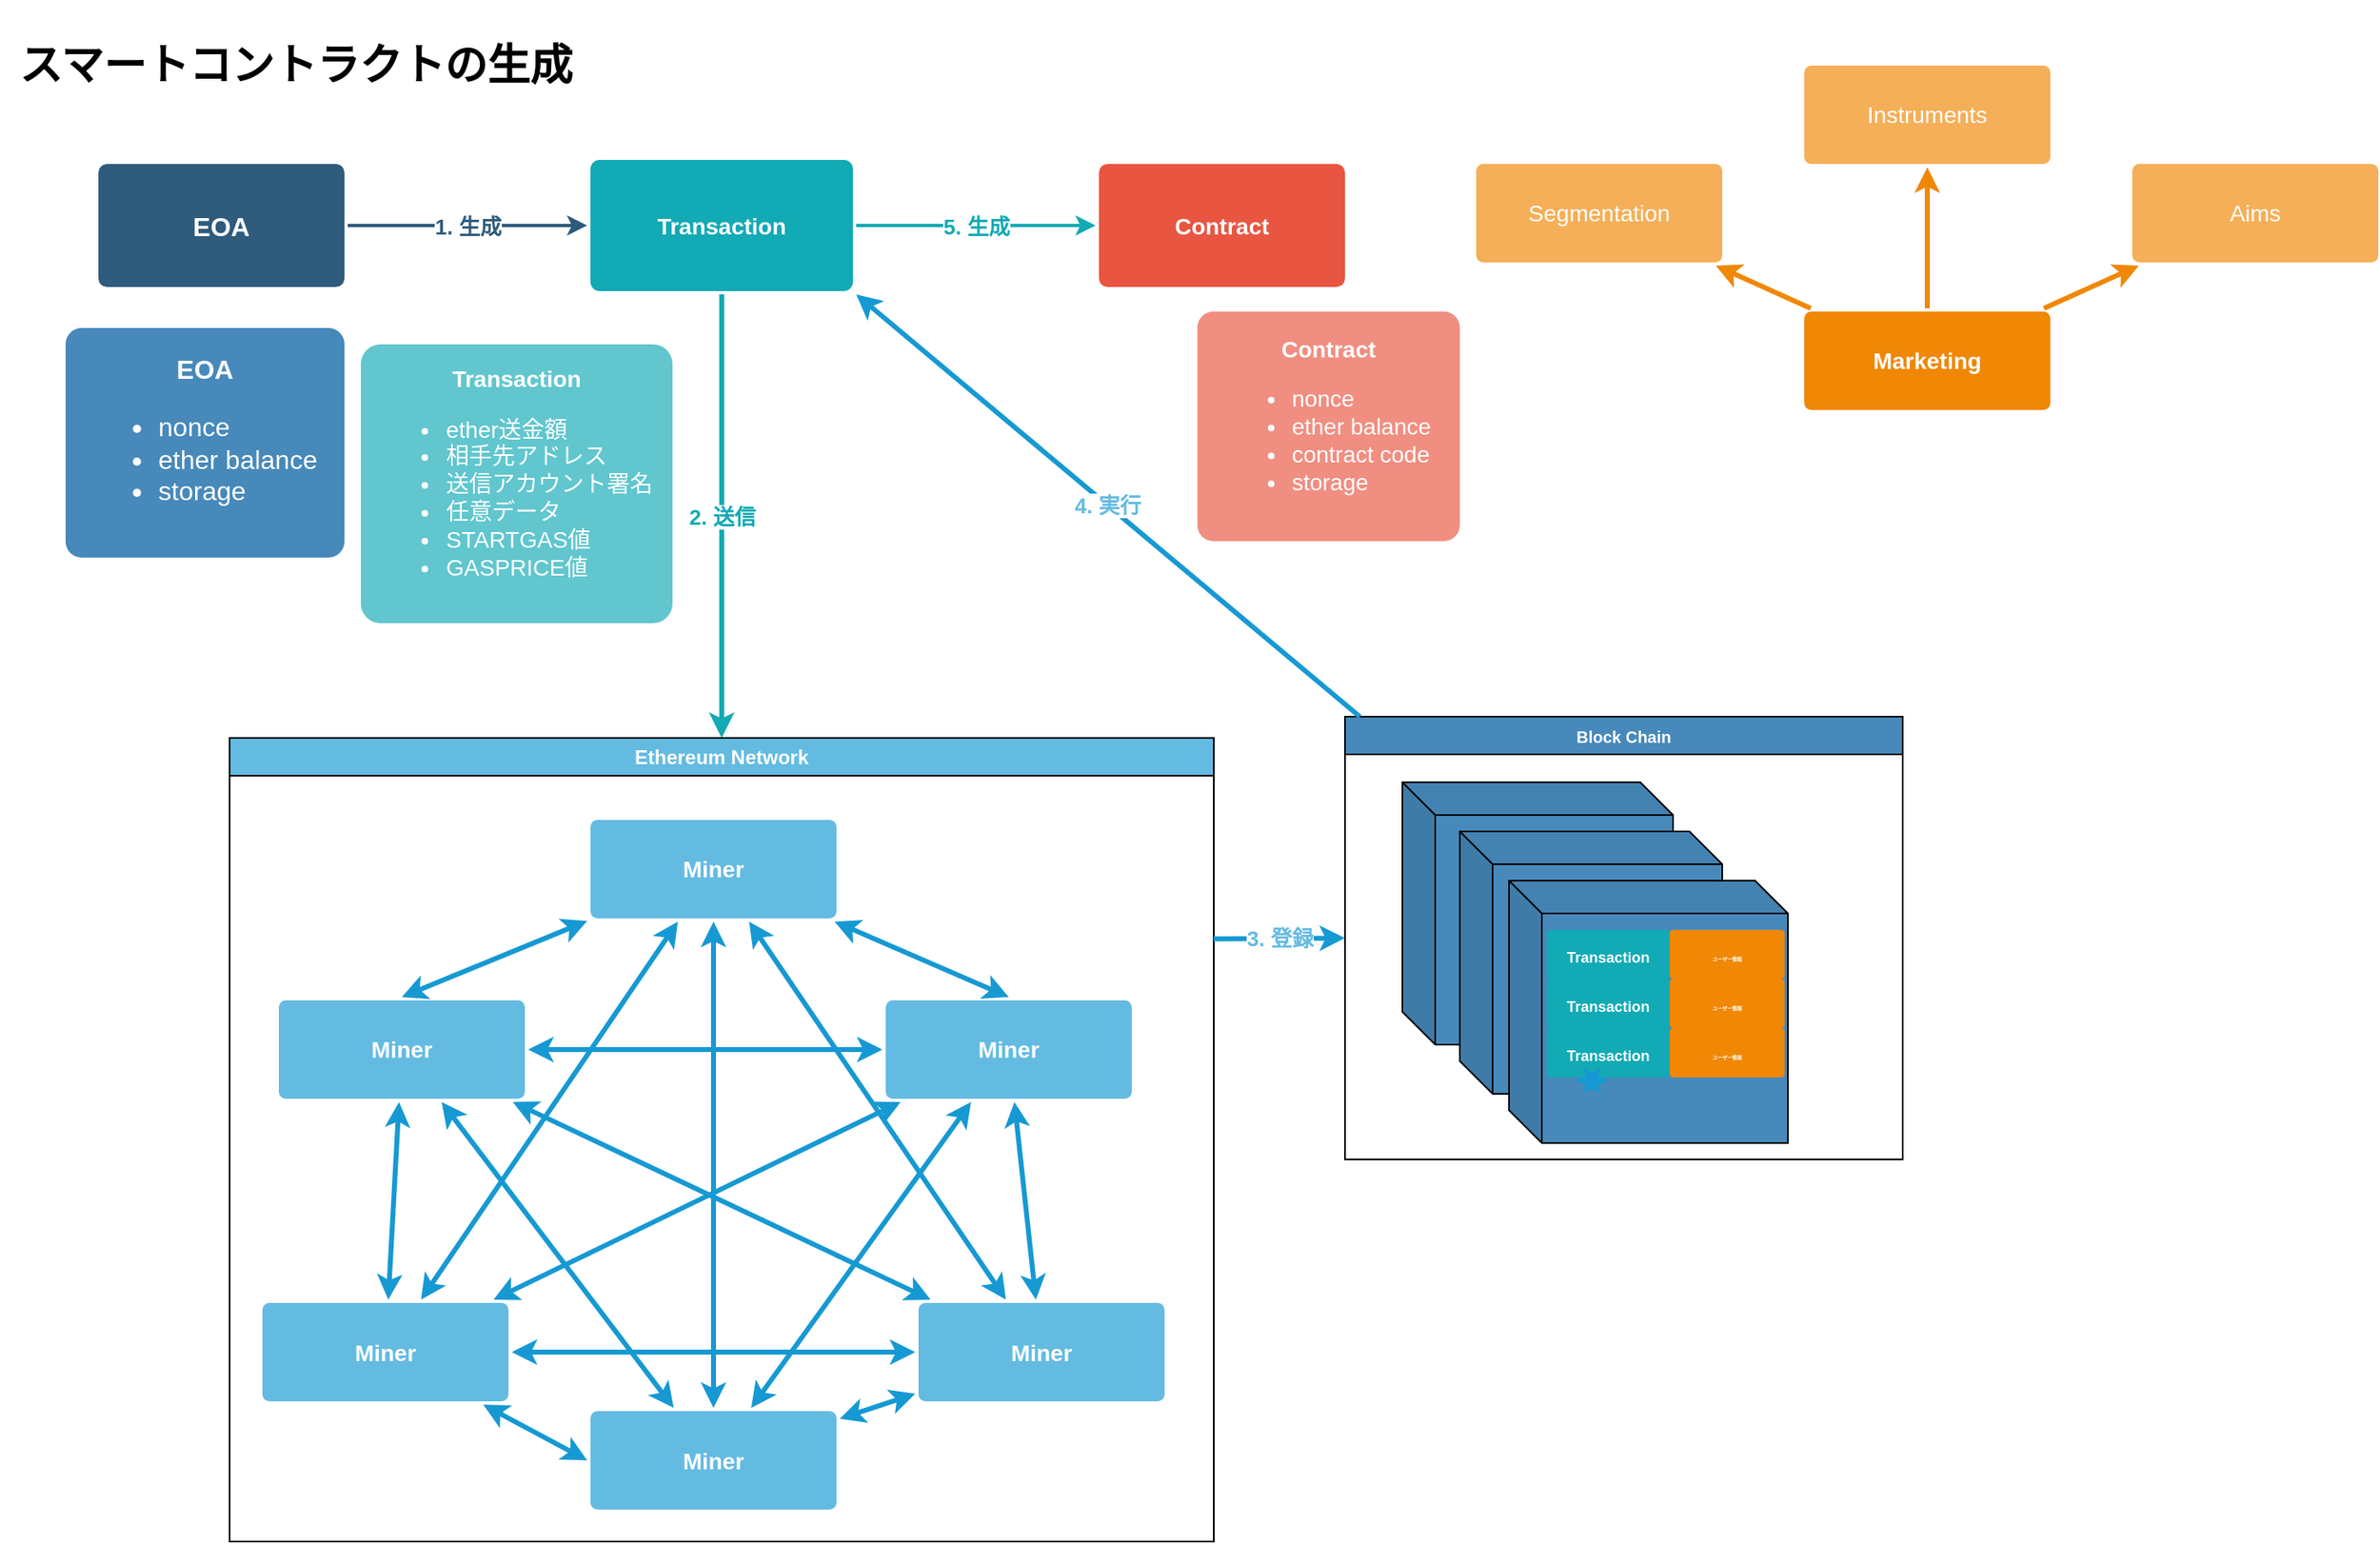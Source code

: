 <mxfile version="20.5.3" type="device"><diagram id="6a731a19-8d31-9384-78a2-239565b7b9f0" name="Page-1"><mxGraphModel dx="1422" dy="804" grid="1" gridSize="10" guides="1" tooltips="1" connect="1" arrows="1" fold="1" page="1" pageScale="1" pageWidth="1169" pageHeight="827" background="none" math="0" shadow="0"><root><mxCell id="0"/><mxCell id="1" parent="0"/><mxCell id="WupTiLw5HB_4yhpq6Z2O-1781" value="1. 生成" style="edgeStyle=orthogonalEdgeStyle;rounded=0;orthogonalLoop=1;jettySize=auto;html=1;strokeWidth=2;entryX=0;entryY=0.5;entryDx=0;entryDy=0;strokeColor=#2F5B7C;fontSize=13;fontStyle=1;fontColor=#2F5B7C;" edge="1" parent="1"><mxGeometry relative="1" as="geometry"><mxPoint x="242" y="157.5" as="sourcePoint"/><mxPoint x="388" y="157.5" as="targetPoint"/></mxGeometry></mxCell><mxCell id="1749" value="EOA" style="rounded=1;whiteSpace=wrap;html=1;shadow=0;labelBackgroundColor=none;strokeColor=none;strokeWidth=3;fillColor=#2F5B7C;fontFamily=Helvetica;fontSize=16;fontColor=#FFFFFF;align=center;fontStyle=1;spacing=5;arcSize=7;perimeterSpacing=2;" parent="1" vertex="1"><mxGeometry x="90" y="120" width="150" height="75" as="geometry"/></mxCell><mxCell id="1764" value="Marketing" style="rounded=1;whiteSpace=wrap;html=1;shadow=0;labelBackgroundColor=none;strokeColor=none;strokeWidth=3;fillColor=#F08705;fontFamily=Helvetica;fontSize=14;fontColor=#FFFFFF;align=center;spacing=5;fontStyle=1;arcSize=7;perimeterSpacing=2;" parent="1" vertex="1"><mxGeometry x="1130" y="210" width="150" height="60" as="geometry"/></mxCell><mxCell id="1765" value="Aims&lt;br&gt;" style="rounded=1;whiteSpace=wrap;html=1;shadow=0;labelBackgroundColor=none;strokeColor=none;strokeWidth=3;fillColor=#f5af58;fontFamily=Helvetica;fontSize=14;fontColor=#FFFFFF;align=center;spacing=5;arcSize=7;perimeterSpacing=2;" parent="1" vertex="1"><mxGeometry x="1330" y="120" width="150" height="60" as="geometry"/></mxCell><mxCell id="1766" value="" style="edgeStyle=none;rounded=0;jumpStyle=none;html=1;shadow=0;labelBackgroundColor=none;startArrow=none;startFill=0;endArrow=classic;endFill=1;jettySize=auto;orthogonalLoop=1;strokeColor=#F08705;strokeWidth=3;fontFamily=Helvetica;fontSize=14;fontColor=#FFFFFF;spacing=5;" parent="1" source="1764" target="1765" edge="1"><mxGeometry relative="1" as="geometry"/></mxCell><mxCell id="1767" value="Instruments" style="rounded=1;whiteSpace=wrap;html=1;shadow=0;labelBackgroundColor=none;strokeColor=none;strokeWidth=3;fillColor=#f5af58;fontFamily=Helvetica;fontSize=14;fontColor=#FFFFFF;align=center;spacing=5;arcSize=7;perimeterSpacing=2;" parent="1" vertex="1"><mxGeometry x="1130" y="60" width="150" height="60" as="geometry"/></mxCell><mxCell id="1768" value="" style="edgeStyle=none;rounded=0;jumpStyle=none;html=1;shadow=0;labelBackgroundColor=none;startArrow=none;startFill=0;endArrow=classic;endFill=1;jettySize=auto;orthogonalLoop=1;strokeColor=#F08705;strokeWidth=3;fontFamily=Helvetica;fontSize=14;fontColor=#FFFFFF;spacing=5;" parent="1" source="1764" target="1767" edge="1"><mxGeometry relative="1" as="geometry"/></mxCell><mxCell id="1769" value="Segmentation" style="rounded=1;whiteSpace=wrap;html=1;shadow=0;labelBackgroundColor=none;strokeColor=none;strokeWidth=3;fillColor=#f5af58;fontFamily=Helvetica;fontSize=14;fontColor=#FFFFFF;align=center;spacing=5;arcSize=7;perimeterSpacing=2;" parent="1" vertex="1"><mxGeometry x="930" y="120" width="150" height="60" as="geometry"/></mxCell><mxCell id="1770" value="" style="edgeStyle=none;rounded=0;jumpStyle=none;html=1;shadow=0;labelBackgroundColor=none;startArrow=none;startFill=0;endArrow=classic;endFill=1;jettySize=auto;orthogonalLoop=1;strokeColor=#F08705;strokeWidth=3;fontFamily=Helvetica;fontSize=14;fontColor=#FFFFFF;spacing=5;" parent="1" source="1764" target="1769" edge="1"><mxGeometry relative="1" as="geometry"/></mxCell><mxCell id="WupTiLw5HB_4yhpq6Z2O-1780" value="Contract" style="rounded=1;whiteSpace=wrap;html=1;shadow=0;labelBackgroundColor=none;strokeColor=none;strokeWidth=3;fillColor=#e85642;fontFamily=Helvetica;fontSize=14;fontColor=#FFFFFF;align=center;spacing=5;fontStyle=1;arcSize=7;perimeterSpacing=2;" vertex="1" parent="1"><mxGeometry x="700" y="120" width="150" height="75" as="geometry"/></mxCell><mxCell id="WupTiLw5HB_4yhpq6Z2O-1792" value="5. 生成" style="edgeStyle=orthogonalEdgeStyle;rounded=0;orthogonalLoop=1;jettySize=auto;html=1;strokeWidth=2;strokeColor=#12AAB5;fontColor=#12AAB5;fontSize=13;fontStyle=1" edge="1" parent="1" source="WupTiLw5HB_4yhpq6Z2O-1790" target="WupTiLw5HB_4yhpq6Z2O-1780"><mxGeometry relative="1" as="geometry"/></mxCell><mxCell id="WupTiLw5HB_4yhpq6Z2O-1812" value="2. 送信" style="edgeStyle=none;rounded=0;orthogonalLoop=1;jettySize=auto;html=1;strokeColor=#12AAB5;strokeWidth=3;fontColor=#12AAB5;startArrow=none;startFill=0;fontStyle=1;fontSize=13;" edge="1" parent="1" source="WupTiLw5HB_4yhpq6Z2O-1790" target="WupTiLw5HB_4yhpq6Z2O-1808"><mxGeometry relative="1" as="geometry"/></mxCell><mxCell id="WupTiLw5HB_4yhpq6Z2O-1790" value="Transaction" style="rounded=1;whiteSpace=wrap;html=1;shadow=0;labelBackgroundColor=none;strokeColor=none;strokeWidth=3;fillColor=#12aab5;fontFamily=Helvetica;fontSize=14;fontColor=#FFFFFF;align=center;spacing=5;fontStyle=1;arcSize=7;perimeterSpacing=2;" vertex="1" parent="1"><mxGeometry x="390" y="117.5" width="160" height="80" as="geometry"/></mxCell><mxCell id="WupTiLw5HB_4yhpq6Z2O-1809" value="" style="group" vertex="1" connectable="0" parent="1"><mxGeometry x="170" y="470" width="600" height="490" as="geometry"/></mxCell><mxCell id="1760" value="Miner" style="rounded=1;whiteSpace=wrap;html=1;shadow=0;labelBackgroundColor=none;strokeColor=none;strokeWidth=3;fillColor=#64BBE2;fontFamily=Helvetica;fontSize=14;fontColor=#FFFFFF;align=center;spacing=5;fontStyle=1;arcSize=7;perimeterSpacing=2;" parent="WupTiLw5HB_4yhpq6Z2O-1809" vertex="1"><mxGeometry x="30" y="160" width="150" height="60" as="geometry"/></mxCell><mxCell id="WupTiLw5HB_4yhpq6Z2O-1815" style="edgeStyle=none;rounded=0;orthogonalLoop=1;jettySize=auto;html=1;labelBackgroundColor=#12AAB5;strokeColor=#1699D3;strokeWidth=3;fontSize=13;fontColor=#2F5B7C;startArrow=classic;startFill=1;" edge="1" parent="WupTiLw5HB_4yhpq6Z2O-1809" source="1761" target="1763"><mxGeometry relative="1" as="geometry"/></mxCell><mxCell id="1761" value="&lt;span style=&quot;font-weight: 700;&quot;&gt;Miner&lt;/span&gt;" style="rounded=1;whiteSpace=wrap;html=1;shadow=0;labelBackgroundColor=none;strokeColor=none;strokeWidth=3;fillColor=#64bbe2;fontFamily=Helvetica;fontSize=14;fontColor=#FFFFFF;align=center;spacing=5;arcSize=7;perimeterSpacing=2;" parent="WupTiLw5HB_4yhpq6Z2O-1809" vertex="1"><mxGeometry x="420" y="344.5" width="150" height="60" as="geometry"/></mxCell><mxCell id="1759" value="" style="edgeStyle=none;rounded=0;jumpStyle=none;html=1;shadow=0;labelBackgroundColor=none;startArrow=classic;startFill=1;endArrow=classic;endFill=1;jettySize=auto;orthogonalLoop=1;strokeColor=#1699D3;strokeWidth=3;fontFamily=Helvetica;fontSize=14;fontColor=#FFFFFF;spacing=5;" parent="WupTiLw5HB_4yhpq6Z2O-1809" source="1760" target="1761" edge="1"><mxGeometry relative="1" as="geometry"/></mxCell><mxCell id="1762" value="&lt;span style=&quot;font-weight: 700;&quot;&gt;Miner&lt;/span&gt;" style="rounded=1;whiteSpace=wrap;html=1;shadow=0;labelBackgroundColor=none;strokeColor=none;strokeWidth=3;fillColor=#64bbe2;fontFamily=Helvetica;fontSize=14;fontColor=#FFFFFF;align=center;spacing=5;arcSize=7;perimeterSpacing=2;" parent="WupTiLw5HB_4yhpq6Z2O-1809" vertex="1"><mxGeometry x="220" y="410.5" width="150" height="60" as="geometry"/></mxCell><mxCell id="1758" value="" style="edgeStyle=none;rounded=0;jumpStyle=none;html=1;shadow=0;labelBackgroundColor=none;startArrow=classic;startFill=1;endArrow=classic;endFill=1;jettySize=auto;orthogonalLoop=1;strokeColor=#1699D3;strokeWidth=3;fontFamily=Helvetica;fontSize=14;fontColor=#FFFFFF;spacing=5;" parent="WupTiLw5HB_4yhpq6Z2O-1809" source="1760" target="1762" edge="1"><mxGeometry relative="1" as="geometry"/></mxCell><mxCell id="WupTiLw5HB_4yhpq6Z2O-1804" style="edgeStyle=none;rounded=0;orthogonalLoop=1;jettySize=auto;html=1;strokeColor=#1699D3;strokeWidth=3;startArrow=classic;startFill=1;" edge="1" parent="WupTiLw5HB_4yhpq6Z2O-1809" source="1761" target="1762"><mxGeometry relative="1" as="geometry"/></mxCell><mxCell id="WupTiLw5HB_4yhpq6Z2O-1805" style="edgeStyle=none;rounded=0;orthogonalLoop=1;jettySize=auto;html=1;entryX=0;entryY=0.5;entryDx=0;entryDy=0;strokeColor=#1699D3;strokeWidth=3;startArrow=classic;startFill=1;" edge="1" parent="WupTiLw5HB_4yhpq6Z2O-1809" source="1763" target="1762"><mxGeometry relative="1" as="geometry"/></mxCell><mxCell id="1763" value="&lt;span style=&quot;font-weight: 700;&quot;&gt;Miner&lt;/span&gt;" style="rounded=1;whiteSpace=wrap;html=1;shadow=0;labelBackgroundColor=none;strokeColor=none;strokeWidth=3;fillColor=#64bbe2;fontFamily=Helvetica;fontSize=14;fontColor=#FFFFFF;align=center;spacing=5;arcSize=7;perimeterSpacing=2;" parent="WupTiLw5HB_4yhpq6Z2O-1809" vertex="1"><mxGeometry x="20" y="344.5" width="150" height="60" as="geometry"/></mxCell><mxCell id="1757" value="" style="edgeStyle=none;rounded=0;jumpStyle=none;html=1;shadow=0;labelBackgroundColor=none;startArrow=classic;startFill=1;endArrow=classic;endFill=1;jettySize=auto;orthogonalLoop=1;strokeColor=#1699D3;strokeWidth=3;fontFamily=Helvetica;fontSize=14;fontColor=#FFFFFF;spacing=5;" parent="WupTiLw5HB_4yhpq6Z2O-1809" source="1760" target="1763" edge="1"><mxGeometry relative="1" as="geometry"/></mxCell><mxCell id="WupTiLw5HB_4yhpq6Z2O-1795" style="rounded=0;orthogonalLoop=1;jettySize=auto;html=1;strokeWidth=3;startArrow=classic;startFill=1;strokeColor=#1699D3;" edge="1" parent="WupTiLw5HB_4yhpq6Z2O-1809" source="WupTiLw5HB_4yhpq6Z2O-1793" target="1762"><mxGeometry relative="1" as="geometry"/></mxCell><mxCell id="WupTiLw5HB_4yhpq6Z2O-1796" style="rounded=0;orthogonalLoop=1;jettySize=auto;html=1;entryX=0.5;entryY=0;entryDx=0;entryDy=0;strokeWidth=3;startArrow=classic;startFill=1;strokeColor=#1699D3;" edge="1" parent="WupTiLw5HB_4yhpq6Z2O-1809" source="WupTiLw5HB_4yhpq6Z2O-1793" target="1760"><mxGeometry relative="1" as="geometry"/></mxCell><mxCell id="WupTiLw5HB_4yhpq6Z2O-1793" value="Miner" style="rounded=1;whiteSpace=wrap;html=1;shadow=0;labelBackgroundColor=none;strokeColor=none;strokeWidth=3;fillColor=#64BBE2;fontFamily=Helvetica;fontSize=14;fontColor=#FFFFFF;align=center;spacing=5;fontStyle=1;arcSize=7;perimeterSpacing=2;" vertex="1" parent="WupTiLw5HB_4yhpq6Z2O-1809"><mxGeometry x="220" y="50" width="150" height="60" as="geometry"/></mxCell><mxCell id="WupTiLw5HB_4yhpq6Z2O-1806" style="edgeStyle=none;rounded=0;orthogonalLoop=1;jettySize=auto;html=1;strokeColor=#1699D3;strokeWidth=3;startArrow=classic;startFill=1;" edge="1" parent="WupTiLw5HB_4yhpq6Z2O-1809" source="1761" target="WupTiLw5HB_4yhpq6Z2O-1793"><mxGeometry relative="1" as="geometry"/></mxCell><mxCell id="WupTiLw5HB_4yhpq6Z2O-1807" style="edgeStyle=none;rounded=0;orthogonalLoop=1;jettySize=auto;html=1;strokeColor=#1699D3;strokeWidth=3;startArrow=classic;startFill=1;" edge="1" parent="WupTiLw5HB_4yhpq6Z2O-1809" source="1763" target="WupTiLw5HB_4yhpq6Z2O-1793"><mxGeometry relative="1" as="geometry"/></mxCell><mxCell id="WupTiLw5HB_4yhpq6Z2O-1798" style="edgeStyle=none;rounded=0;orthogonalLoop=1;jettySize=auto;html=1;strokeColor=#1699D3;strokeWidth=3;startArrow=classic;startFill=1;" edge="1" parent="WupTiLw5HB_4yhpq6Z2O-1809" source="WupTiLw5HB_4yhpq6Z2O-1794" target="1761"><mxGeometry relative="1" as="geometry"/></mxCell><mxCell id="WupTiLw5HB_4yhpq6Z2O-1799" style="edgeStyle=none;rounded=0;orthogonalLoop=1;jettySize=auto;html=1;strokeColor=#1699D3;strokeWidth=3;startArrow=classic;startFill=1;" edge="1" parent="WupTiLw5HB_4yhpq6Z2O-1809" source="WupTiLw5HB_4yhpq6Z2O-1794" target="1760"><mxGeometry relative="1" as="geometry"/></mxCell><mxCell id="WupTiLw5HB_4yhpq6Z2O-1802" style="edgeStyle=none;rounded=0;orthogonalLoop=1;jettySize=auto;html=1;strokeColor=#1699D3;strokeWidth=3;startArrow=classic;startFill=1;" edge="1" parent="WupTiLw5HB_4yhpq6Z2O-1809" source="WupTiLw5HB_4yhpq6Z2O-1794" target="1762"><mxGeometry relative="1" as="geometry"/></mxCell><mxCell id="WupTiLw5HB_4yhpq6Z2O-1803" style="edgeStyle=none;rounded=0;orthogonalLoop=1;jettySize=auto;html=1;strokeColor=#1699D3;strokeWidth=3;startArrow=classic;startFill=1;" edge="1" parent="WupTiLw5HB_4yhpq6Z2O-1809" source="WupTiLw5HB_4yhpq6Z2O-1794" target="1763"><mxGeometry relative="1" as="geometry"/></mxCell><mxCell id="WupTiLw5HB_4yhpq6Z2O-1794" value="Miner" style="rounded=1;whiteSpace=wrap;html=1;shadow=0;labelBackgroundColor=none;strokeColor=none;strokeWidth=3;fillColor=#64BBE2;fontFamily=Helvetica;fontSize=14;fontColor=#FFFFFF;align=center;spacing=5;fontStyle=1;arcSize=7;perimeterSpacing=2;" vertex="1" parent="WupTiLw5HB_4yhpq6Z2O-1809"><mxGeometry x="400" y="160" width="150" height="60" as="geometry"/></mxCell><mxCell id="WupTiLw5HB_4yhpq6Z2O-1797" style="edgeStyle=none;rounded=0;orthogonalLoop=1;jettySize=auto;html=1;entryX=0.5;entryY=0;entryDx=0;entryDy=0;strokeColor=#1699D3;strokeWidth=3;startArrow=classic;startFill=1;" edge="1" parent="WupTiLw5HB_4yhpq6Z2O-1809" source="WupTiLw5HB_4yhpq6Z2O-1793" target="WupTiLw5HB_4yhpq6Z2O-1794"><mxGeometry relative="1" as="geometry"/></mxCell><mxCell id="WupTiLw5HB_4yhpq6Z2O-1808" value="&lt;font color=&quot;#ffffff&quot;&gt;Ethereum Network&lt;/font&gt;" style="swimlane;whiteSpace=wrap;html=1;rounded=0;fillColor=#64BBE2;" vertex="1" parent="WupTiLw5HB_4yhpq6Z2O-1809"><mxGeometry width="600" height="490" as="geometry"><mxRectangle width="150" height="30" as="alternateBounds"/></mxGeometry></mxCell><mxCell id="WupTiLw5HB_4yhpq6Z2O-1814" value="&lt;b&gt;Transaction&lt;/b&gt;&lt;br&gt;&lt;ul&gt;&lt;li style=&quot;text-align: left;&quot;&gt;ether送金額&lt;/li&gt;&lt;li style=&quot;text-align: left;&quot;&gt;相手先アドレス&lt;/li&gt;&lt;li style=&quot;text-align: left;&quot;&gt;送信アカウント署名&lt;/li&gt;&lt;li style=&quot;text-align: left;&quot;&gt;任意データ&lt;/li&gt;&lt;li style=&quot;text-align: left;&quot;&gt;STARTGAS値&lt;/li&gt;&lt;li style=&quot;text-align: left;&quot;&gt;GASPRICE値&lt;/li&gt;&lt;/ul&gt;" style="rounded=1;whiteSpace=wrap;html=1;shadow=0;labelBackgroundColor=none;strokeColor=none;strokeWidth=3;fillColor=#61c6ce;fontFamily=Helvetica;fontSize=14;fontColor=#FFFFFF;align=center;spacing=5;fontStyle=0;arcSize=7;perimeterSpacing=2;" vertex="1" parent="1"><mxGeometry x="250" y="230" width="190" height="170" as="geometry"/></mxCell><mxCell id="WupTiLw5HB_4yhpq6Z2O-1816" value="&lt;b&gt;Contract&lt;/b&gt;&lt;br&gt;&lt;ul&gt;&lt;li style=&quot;text-align: left;&quot;&gt;nonce&lt;/li&gt;&lt;li style=&quot;text-align: left;&quot;&gt;ether balance&lt;/li&gt;&lt;li style=&quot;text-align: left;&quot;&gt;contract code&lt;/li&gt;&lt;li style=&quot;text-align: left;&quot;&gt;storage&lt;/li&gt;&lt;/ul&gt;" style="rounded=1;whiteSpace=wrap;html=1;shadow=0;labelBackgroundColor=none;strokeColor=none;strokeWidth=3;fillColor=#f08e81;fontFamily=Helvetica;fontSize=14;fontColor=#FFFFFF;align=center;spacing=5;fontStyle=0;arcSize=7;perimeterSpacing=2;" vertex="1" parent="1"><mxGeometry x="760" y="210" width="160" height="140" as="geometry"/></mxCell><mxCell id="WupTiLw5HB_4yhpq6Z2O-1817" value="EOA&lt;br&gt;&lt;ul&gt;&lt;li style=&quot;text-align: left;&quot;&gt;&lt;span style=&quot;font-weight: normal;&quot;&gt;nonce&lt;/span&gt;&lt;/li&gt;&lt;li style=&quot;text-align: left;&quot;&gt;&lt;span style=&quot;font-weight: normal;&quot;&gt;ether balance&lt;/span&gt;&lt;/li&gt;&lt;li style=&quot;text-align: left;&quot;&gt;&lt;span style=&quot;font-weight: normal;&quot;&gt;storage&lt;/span&gt;&lt;/li&gt;&lt;/ul&gt;" style="rounded=1;whiteSpace=wrap;html=1;shadow=0;labelBackgroundColor=none;strokeColor=none;strokeWidth=3;fillColor=#4789BA;fontFamily=Helvetica;fontSize=16;fontColor=#FFFFFF;align=center;fontStyle=1;spacing=5;arcSize=7;perimeterSpacing=2;" vertex="1" parent="1"><mxGeometry x="70" y="220" width="170" height="140" as="geometry"/></mxCell><mxCell id="WupTiLw5HB_4yhpq6Z2O-1841" value="3. 登録" style="edgeStyle=none;rounded=0;orthogonalLoop=1;jettySize=auto;html=1;exitX=1;exitY=0.25;exitDx=0;exitDy=0;entryX=0;entryY=0.5;entryDx=0;entryDy=0;labelBackgroundColor=#FFFFFF;strokeColor=#1699D3;strokeWidth=3;fontSize=13;fontColor=#64BBE2;startArrow=none;startFill=0;fontStyle=1" edge="1" parent="1" source="WupTiLw5HB_4yhpq6Z2O-1808" target="WupTiLw5HB_4yhpq6Z2O-1837"><mxGeometry relative="1" as="geometry"/></mxCell><mxCell id="WupTiLw5HB_4yhpq6Z2O-1842" value="" style="group" vertex="1" connectable="0" parent="1"><mxGeometry x="850" y="457" width="340" height="270" as="geometry"/></mxCell><mxCell id="WupTiLw5HB_4yhpq6Z2O-1824" value="" style="group" vertex="1" connectable="0" parent="WupTiLw5HB_4yhpq6Z2O-1842"><mxGeometry x="35" y="40" width="165" height="160" as="geometry"/></mxCell><mxCell id="WupTiLw5HB_4yhpq6Z2O-1818" value="" style="shape=cube;whiteSpace=wrap;html=1;boundedLbl=1;backgroundOutline=1;darkOpacity=0.05;darkOpacity2=0.1;rounded=0;fontSize=13;fontColor=#2F5B7C;fillColor=#4789BA;" vertex="1" parent="WupTiLw5HB_4yhpq6Z2O-1824"><mxGeometry width="165" height="160" as="geometry"/></mxCell><mxCell id="WupTiLw5HB_4yhpq6Z2O-1819" value="&lt;font style=&quot;font-size: 9px;&quot;&gt;Transaction&lt;/font&gt;" style="rounded=1;whiteSpace=wrap;html=1;shadow=0;labelBackgroundColor=none;strokeColor=none;strokeWidth=3;fillColor=#12aab5;fontFamily=Helvetica;fontSize=14;fontColor=#FFFFFF;align=center;spacing=5;fontStyle=1;arcSize=7;perimeterSpacing=2;" vertex="1" parent="WupTiLw5HB_4yhpq6Z2O-1824"><mxGeometry x="47.596" y="36.923" width="95.192" height="36.923" as="geometry"/></mxCell><mxCell id="WupTiLw5HB_4yhpq6Z2O-1822" value="&lt;font style=&quot;font-size: 9px;&quot;&gt;Transaction&lt;/font&gt;" style="rounded=1;whiteSpace=wrap;html=1;shadow=0;labelBackgroundColor=none;strokeColor=none;strokeWidth=3;fillColor=#12aab5;fontFamily=Helvetica;fontSize=14;fontColor=#FFFFFF;align=center;spacing=5;fontStyle=1;arcSize=7;perimeterSpacing=2;" vertex="1" parent="WupTiLw5HB_4yhpq6Z2O-1824"><mxGeometry x="47.596" y="73.846" width="95.192" height="36.923" as="geometry"/></mxCell><mxCell id="WupTiLw5HB_4yhpq6Z2O-1823" value="&lt;font style=&quot;font-size: 9px;&quot;&gt;Transaction&lt;/font&gt;" style="rounded=1;whiteSpace=wrap;html=1;shadow=0;labelBackgroundColor=none;strokeColor=none;strokeWidth=3;fillColor=#12aab5;fontFamily=Helvetica;fontSize=14;fontColor=#FFFFFF;align=center;spacing=5;fontStyle=1;arcSize=7;perimeterSpacing=2;" vertex="1" parent="WupTiLw5HB_4yhpq6Z2O-1824"><mxGeometry x="47.596" y="110.769" width="95.192" height="36.923" as="geometry"/></mxCell><mxCell id="WupTiLw5HB_4yhpq6Z2O-1825" value="" style="group" vertex="1" connectable="0" parent="WupTiLw5HB_4yhpq6Z2O-1842"><mxGeometry x="70" y="70" width="200" height="190" as="geometry"/></mxCell><mxCell id="WupTiLw5HB_4yhpq6Z2O-1826" value="" style="shape=cube;whiteSpace=wrap;html=1;boundedLbl=1;backgroundOutline=1;darkOpacity=0.05;darkOpacity2=0.1;rounded=0;fontSize=13;fontColor=#2F5B7C;fillColor=#4789BA;" vertex="1" parent="WupTiLw5HB_4yhpq6Z2O-1825"><mxGeometry width="160" height="160" as="geometry"/></mxCell><mxCell id="WupTiLw5HB_4yhpq6Z2O-1827" value="&lt;font style=&quot;font-size: 9px;&quot;&gt;Transaction&lt;/font&gt;" style="rounded=1;whiteSpace=wrap;html=1;shadow=0;labelBackgroundColor=none;strokeColor=none;strokeWidth=3;fillColor=#12aab5;fontFamily=Helvetica;fontSize=14;fontColor=#FFFFFF;align=center;spacing=5;fontStyle=1;arcSize=7;perimeterSpacing=2;" vertex="1" parent="WupTiLw5HB_4yhpq6Z2O-1825"><mxGeometry x="37.5" y="30" width="75" height="30" as="geometry"/></mxCell><mxCell id="WupTiLw5HB_4yhpq6Z2O-1828" value="&lt;font style=&quot;font-size: 9px;&quot;&gt;Transaction&lt;/font&gt;" style="rounded=1;whiteSpace=wrap;html=1;shadow=0;labelBackgroundColor=none;strokeColor=none;strokeWidth=3;fillColor=#12aab5;fontFamily=Helvetica;fontSize=14;fontColor=#FFFFFF;align=center;spacing=5;fontStyle=1;arcSize=7;perimeterSpacing=2;" vertex="1" parent="WupTiLw5HB_4yhpq6Z2O-1825"><mxGeometry x="37.5" y="60" width="75" height="30" as="geometry"/></mxCell><mxCell id="WupTiLw5HB_4yhpq6Z2O-1829" value="&lt;font style=&quot;font-size: 9px;&quot;&gt;Transaction&lt;/font&gt;" style="rounded=1;whiteSpace=wrap;html=1;shadow=0;labelBackgroundColor=none;strokeColor=none;strokeWidth=3;fillColor=#12aab5;fontFamily=Helvetica;fontSize=14;fontColor=#FFFFFF;align=center;spacing=5;fontStyle=1;arcSize=7;perimeterSpacing=2;" vertex="1" parent="WupTiLw5HB_4yhpq6Z2O-1825"><mxGeometry x="37.5" y="90" width="75" height="30" as="geometry"/></mxCell><mxCell id="WupTiLw5HB_4yhpq6Z2O-1830" value="" style="group" vertex="1" connectable="0" parent="WupTiLw5HB_4yhpq6Z2O-1825"><mxGeometry x="30" y="30" width="170" height="160" as="geometry"/></mxCell><mxCell id="WupTiLw5HB_4yhpq6Z2O-1831" value="" style="shape=cube;whiteSpace=wrap;html=1;boundedLbl=1;backgroundOutline=1;darkOpacity=0.05;darkOpacity2=0.1;rounded=0;fontSize=13;fontColor=#2F5B7C;fillColor=#4789BA;" vertex="1" parent="WupTiLw5HB_4yhpq6Z2O-1830"><mxGeometry width="170" height="160" as="geometry"/></mxCell><mxCell id="WupTiLw5HB_4yhpq6Z2O-1832" value="&lt;font style=&quot;font-size: 9px;&quot;&gt;Transaction&lt;/font&gt;" style="rounded=1;whiteSpace=wrap;html=1;shadow=0;labelBackgroundColor=none;strokeColor=none;strokeWidth=3;fillColor=#12aab5;fontFamily=Helvetica;fontSize=14;fontColor=#FFFFFF;align=center;spacing=5;fontStyle=1;arcSize=7;perimeterSpacing=2;" vertex="1" parent="WupTiLw5HB_4yhpq6Z2O-1830"><mxGeometry x="23" y="30" width="75" height="30" as="geometry"/></mxCell><mxCell id="WupTiLw5HB_4yhpq6Z2O-1833" value="&lt;font style=&quot;font-size: 9px;&quot;&gt;Transaction&lt;/font&gt;" style="rounded=1;whiteSpace=wrap;html=1;shadow=0;labelBackgroundColor=none;strokeColor=none;strokeWidth=3;fillColor=#12aab5;fontFamily=Helvetica;fontSize=14;fontColor=#FFFFFF;align=center;spacing=5;fontStyle=1;arcSize=7;perimeterSpacing=2;" vertex="1" parent="WupTiLw5HB_4yhpq6Z2O-1830"><mxGeometry x="23" y="60" width="75" height="30" as="geometry"/></mxCell><mxCell id="WupTiLw5HB_4yhpq6Z2O-1834" value="&lt;font style=&quot;font-size: 9px;&quot;&gt;Transaction&lt;/font&gt;" style="rounded=1;whiteSpace=wrap;html=1;shadow=0;labelBackgroundColor=none;strokeColor=none;strokeWidth=3;fillColor=#12aab5;fontFamily=Helvetica;fontSize=14;fontColor=#FFFFFF;align=center;spacing=5;fontStyle=1;arcSize=7;perimeterSpacing=2;" vertex="1" parent="WupTiLw5HB_4yhpq6Z2O-1830"><mxGeometry x="23" y="90" width="75" height="30" as="geometry"/></mxCell><mxCell id="WupTiLw5HB_4yhpq6Z2O-1836" value="&lt;font style=&quot;font-size: 3px;&quot;&gt;ユーザー情報&lt;/font&gt;" style="rounded=1;whiteSpace=wrap;html=1;shadow=0;labelBackgroundColor=none;strokeColor=none;strokeWidth=3;fillColor=#F08705;fontFamily=Helvetica;fontSize=10;fontColor=#FFFFFF;align=center;spacing=5;fontStyle=1;arcSize=7;perimeterSpacing=2;" vertex="1" parent="WupTiLw5HB_4yhpq6Z2O-1830"><mxGeometry x="98" y="30" width="70" height="30" as="geometry"/></mxCell><mxCell id="WupTiLw5HB_4yhpq6Z2O-1838" style="edgeStyle=none;rounded=0;orthogonalLoop=1;jettySize=auto;html=1;exitX=0.5;exitY=1;exitDx=0;exitDy=0;entryX=0.25;entryY=1;entryDx=0;entryDy=0;labelBackgroundColor=#12AAB5;strokeColor=#1699D3;strokeWidth=3;fontSize=3;fontColor=#FFFFFF;startArrow=classic;startFill=1;" edge="1" parent="WupTiLw5HB_4yhpq6Z2O-1830" source="WupTiLw5HB_4yhpq6Z2O-1834" target="WupTiLw5HB_4yhpq6Z2O-1834"><mxGeometry relative="1" as="geometry"/></mxCell><mxCell id="WupTiLw5HB_4yhpq6Z2O-1839" value="&lt;font style=&quot;font-size: 3px;&quot;&gt;ユーザー情報&lt;/font&gt;" style="rounded=1;whiteSpace=wrap;html=1;shadow=0;labelBackgroundColor=none;strokeColor=none;strokeWidth=3;fillColor=#F08705;fontFamily=Helvetica;fontSize=10;fontColor=#FFFFFF;align=center;spacing=5;fontStyle=1;arcSize=7;perimeterSpacing=2;" vertex="1" parent="WupTiLw5HB_4yhpq6Z2O-1830"><mxGeometry x="98" y="60" width="70" height="30" as="geometry"/></mxCell><mxCell id="WupTiLw5HB_4yhpq6Z2O-1840" value="&lt;font style=&quot;font-size: 3px;&quot;&gt;ユーザー情報&lt;/font&gt;" style="rounded=1;whiteSpace=wrap;html=1;shadow=0;labelBackgroundColor=none;strokeColor=none;strokeWidth=3;fillColor=#F08705;fontFamily=Helvetica;fontSize=10;fontColor=#FFFFFF;align=center;spacing=5;fontStyle=1;arcSize=7;perimeterSpacing=2;" vertex="1" parent="WupTiLw5HB_4yhpq6Z2O-1830"><mxGeometry x="98" y="90" width="70" height="30" as="geometry"/></mxCell><mxCell id="WupTiLw5HB_4yhpq6Z2O-1837" value="Block Chain" style="swimlane;whiteSpace=wrap;html=1;rounded=0;fontSize=10;fontColor=#FFFFFF;fillColor=#4789BA;" vertex="1" parent="WupTiLw5HB_4yhpq6Z2O-1842"><mxGeometry width="340" height="270" as="geometry"/></mxCell><mxCell id="WupTiLw5HB_4yhpq6Z2O-1843" value="4. 実行" style="edgeStyle=none;rounded=0;orthogonalLoop=1;jettySize=auto;html=1;entryX=1;entryY=1;entryDx=0;entryDy=0;labelBackgroundColor=#FFFFFF;strokeColor=#1699D3;strokeWidth=3;fontSize=13;fontColor=#64BBE2;startArrow=none;startFill=0;fontStyle=1" edge="1" parent="1" source="WupTiLw5HB_4yhpq6Z2O-1837" target="WupTiLw5HB_4yhpq6Z2O-1790"><mxGeometry relative="1" as="geometry"/></mxCell><mxCell id="WupTiLw5HB_4yhpq6Z2O-1844" value="&lt;h1&gt;スマートコントラクトの生成&lt;/h1&gt;" style="text;html=1;align=center;verticalAlign=middle;resizable=0;points=[];autosize=1;strokeColor=none;fillColor=none;fontSize=13;fontColor=#000000;" vertex="1" parent="1"><mxGeometry x="30" y="20" width="360" height="80" as="geometry"/></mxCell></root></mxGraphModel></diagram></mxfile>